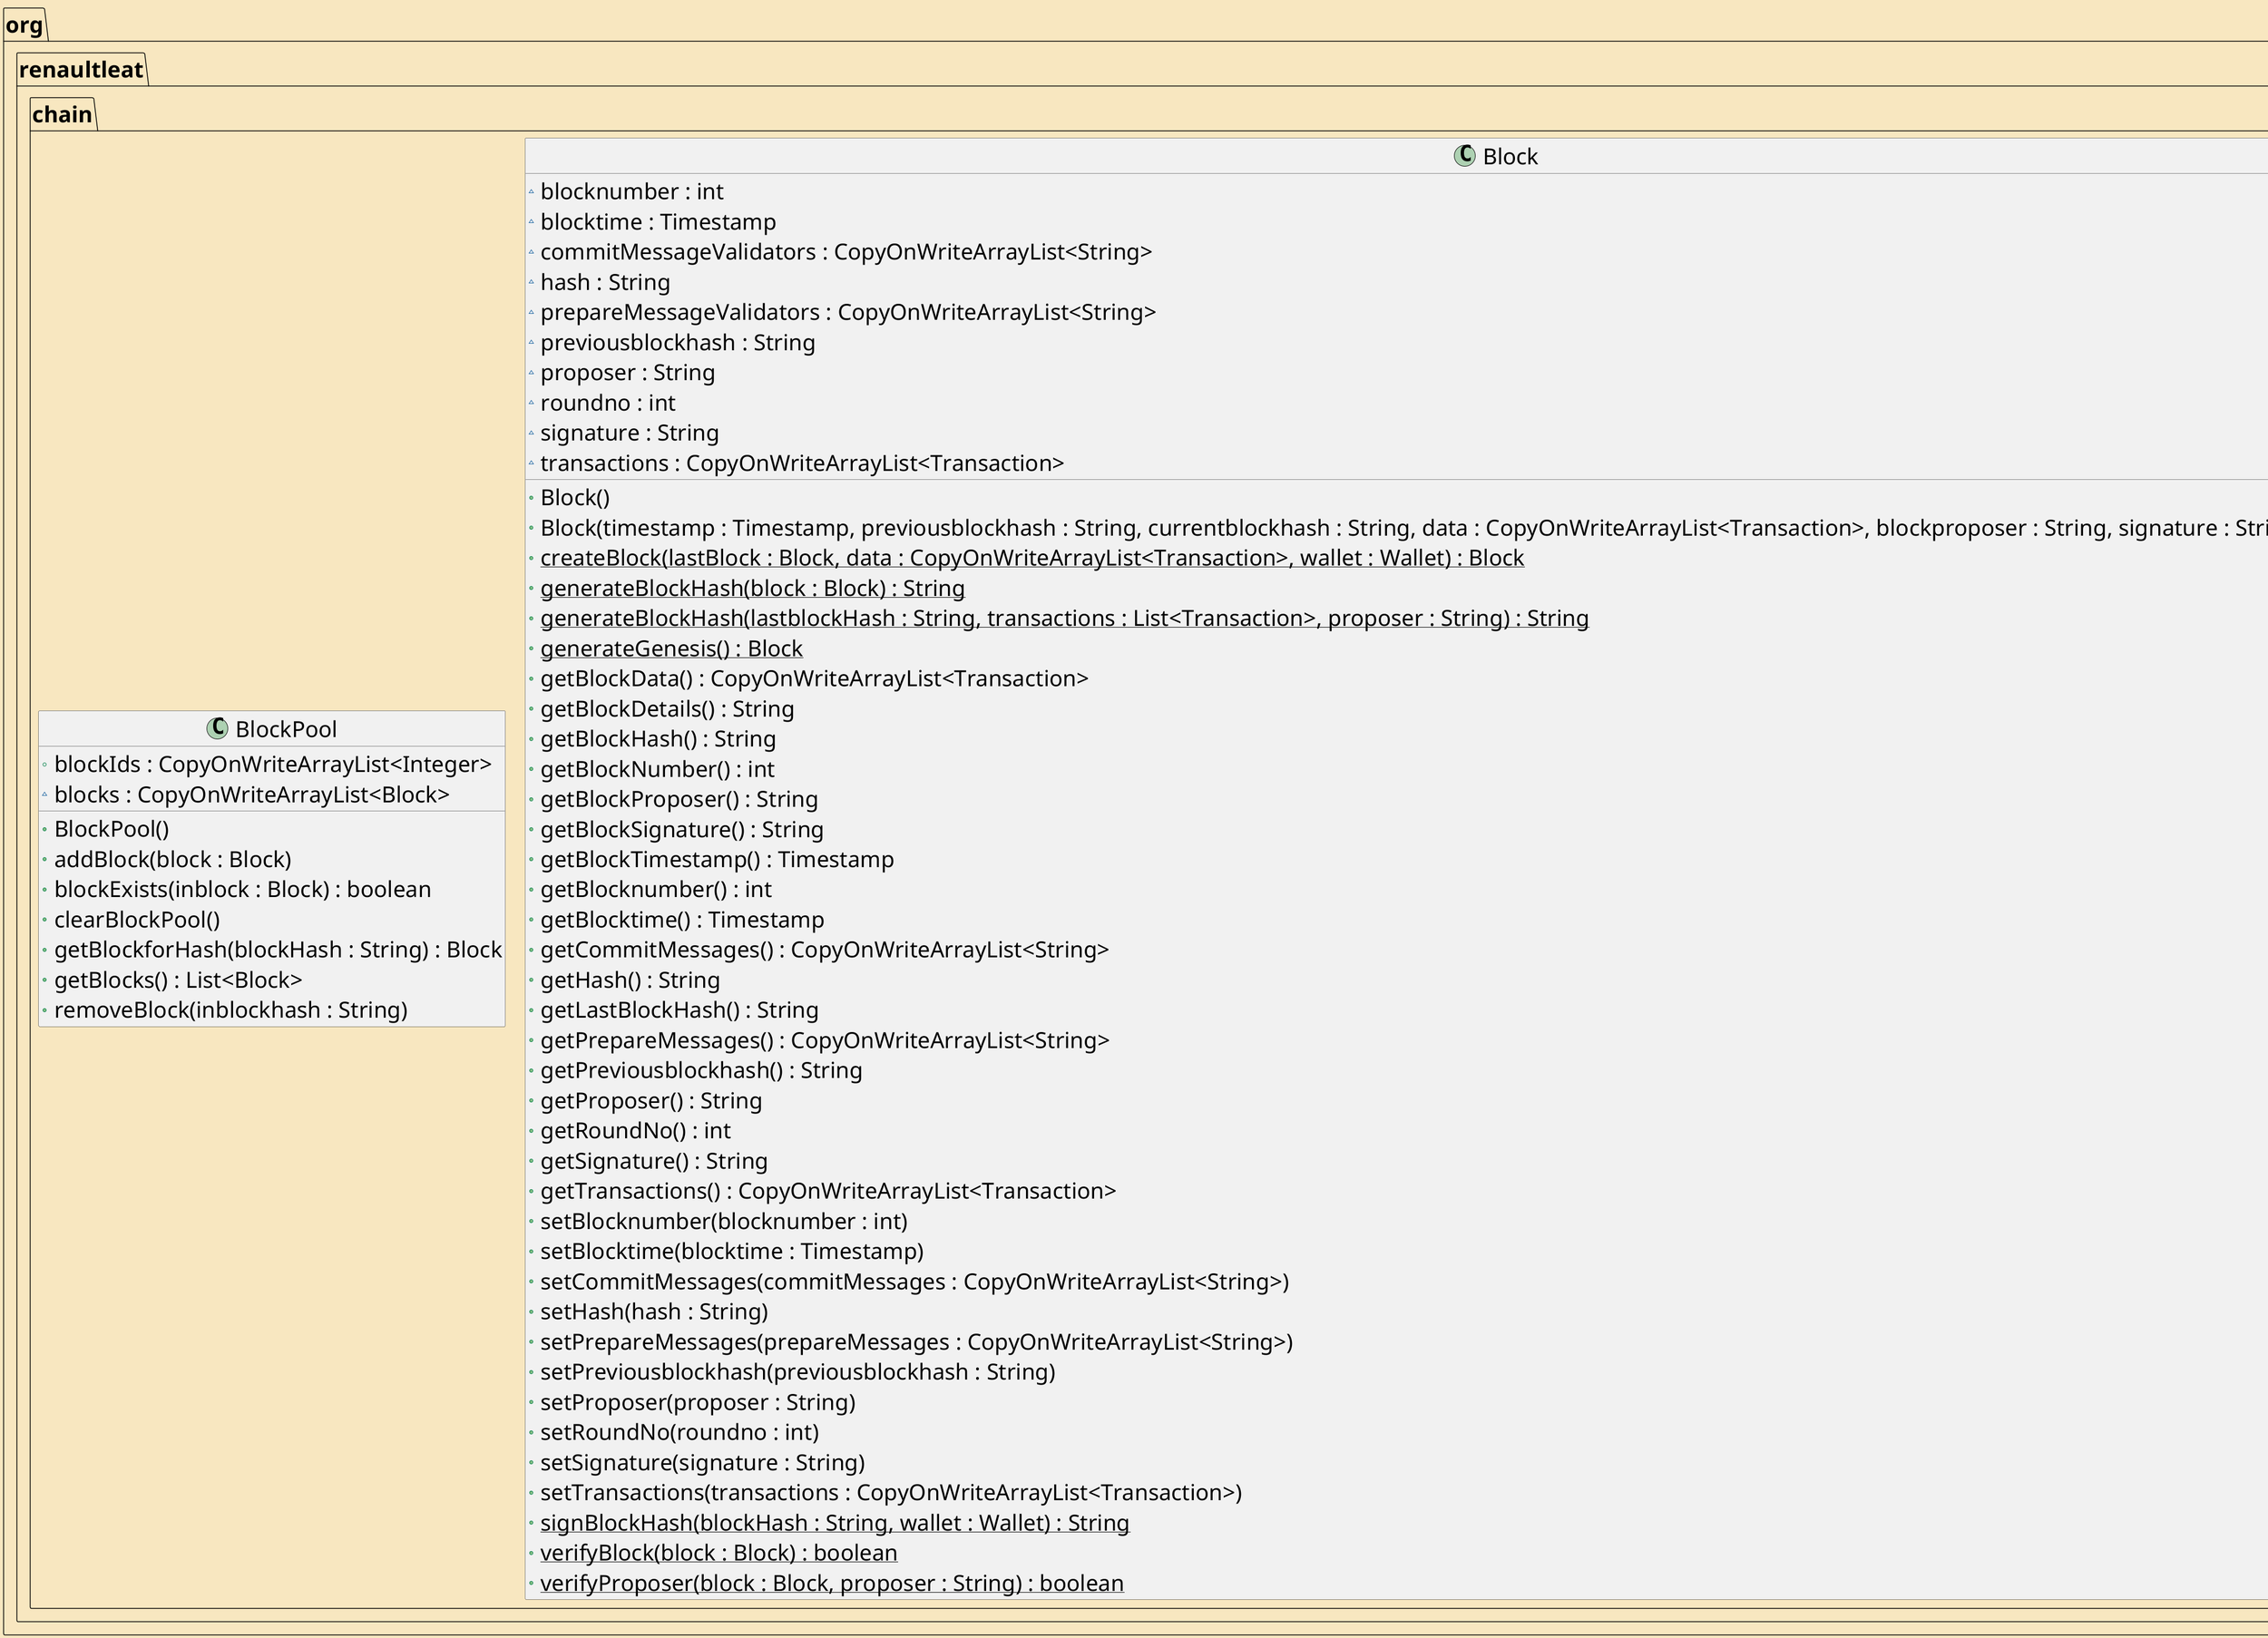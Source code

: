 @startuml
skinparam backgroundColor strategy
skinparam defaultFontColor black
skinparam defaultFontSize 40
skinparam ArrowColor mediumturquoise
skinparam ArrowThickness 5
skinparam DefaultFontName Broadway
package org.renaultleat.chain {
  class Block {
    ~ blocknumber : int
    ~ blocktime : Timestamp
    ~ commitMessageValidators : CopyOnWriteArrayList<String>
    ~ hash : String
    ~ prepareMessageValidators : CopyOnWriteArrayList<String>
    ~ previousblockhash : String
    ~ proposer : String
    ~ roundno : int
    ~ signature : String
    ~ transactions : CopyOnWriteArrayList<Transaction>
    + Block()
    + Block(timestamp : Timestamp, previousblockhash : String, currentblockhash : String, data : CopyOnWriteArrayList<Transaction>, blockproposer : String, signature : String, blocknum : int)
    + createBlock(lastBlock : Block, data : CopyOnWriteArrayList<Transaction>, wallet : Wallet) : Block {static}
    + generateBlockHash(block : Block) : String {static}
    + generateBlockHash(lastblockHash : String, transactions : List<Transaction>, proposer : String) : String {static}
    + generateGenesis() : Block {static}
    + getBlockData() : CopyOnWriteArrayList<Transaction>
    + getBlockDetails() : String
    + getBlockHash() : String
    + getBlockNumber() : int
    + getBlockProposer() : String
    + getBlockSignature() : String
    + getBlockTimestamp() : Timestamp
    + getBlocknumber() : int
    + getBlocktime() : Timestamp
    + getCommitMessages() : CopyOnWriteArrayList<String>
    + getHash() : String
    + getLastBlockHash() : String
    + getPrepareMessages() : CopyOnWriteArrayList<String>
    + getPreviousblockhash() : String
    + getProposer() : String
    + getRoundNo() : int
    + getSignature() : String
    + getTransactions() : CopyOnWriteArrayList<Transaction>
    + setBlocknumber(blocknumber : int)
    + setBlocktime(blocktime : Timestamp)
    + setCommitMessages(commitMessages : CopyOnWriteArrayList<String>)
    + setHash(hash : String)
    + setPrepareMessages(prepareMessages : CopyOnWriteArrayList<String>)
    + setPreviousblockhash(previousblockhash : String)
    + setProposer(proposer : String)
    + setRoundNo(roundno : int)
    + setSignature(signature : String)
    + setTransactions(transactions : CopyOnWriteArrayList<Transaction>)
    + signBlockHash(blockHash : String, wallet : Wallet) : String {static}
    + verifyBlock(block : Block) : boolean {static}
    + verifyProposer(block : Block, proposer : String) : boolean {static}
  }
  class BlockPool {
    + blockIds : CopyOnWriteArrayList<Integer>
    ~ blocks : CopyOnWriteArrayList<Block>
    + BlockPool()
    + addBlock(block : Block)
    + blockExists(inblock : Block) : boolean
    + clearBlockPool()
    + getBlockforHash(blockHash : String) : Block
    + getBlocks() : List<Block>
    + removeBlock(inblockhash : String)
  }
 
}
@enduml